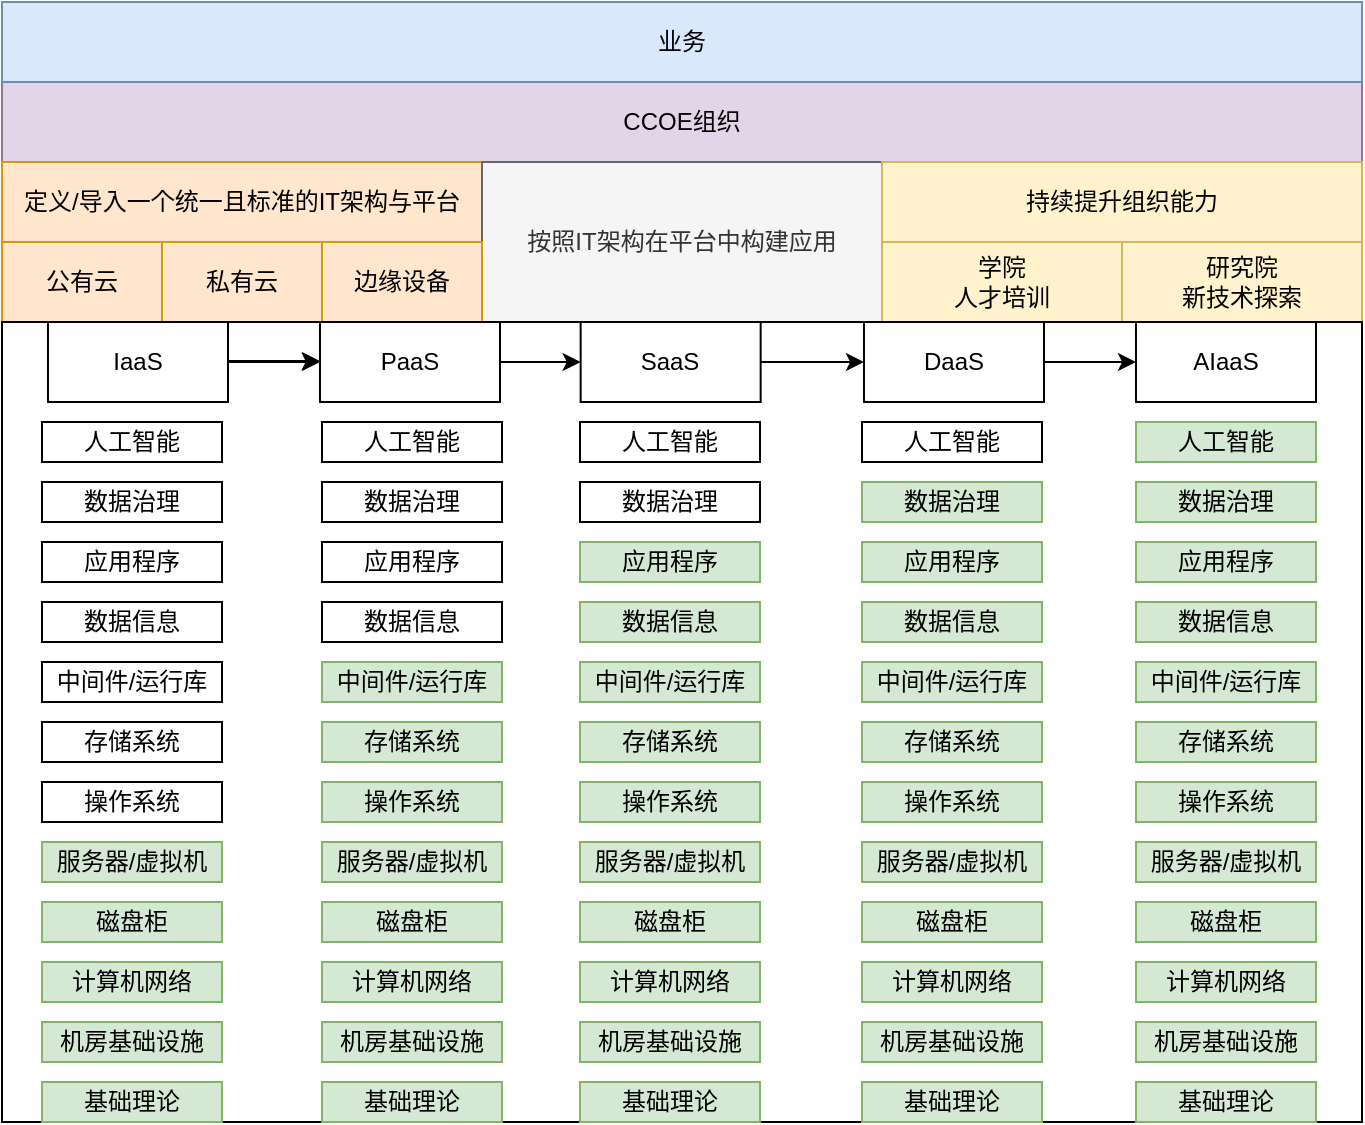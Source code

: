 <mxfile version="22.0.4" type="github">
  <diagram name="Page-1" id="_2jABqcEs_TQi6PSZyCa">
    <mxGraphModel dx="750" dy="522" grid="1" gridSize="10" guides="1" tooltips="1" connect="1" arrows="1" fold="1" page="1" pageScale="1" pageWidth="827" pageHeight="1169" math="0" shadow="0">
      <root>
        <mxCell id="0" />
        <mxCell id="1" parent="0" />
        <mxCell id="MYsSgo4POYtnwkgsz7Fz-1" value="CCOE组织" style="rounded=0;whiteSpace=wrap;html=1;sketch=0;strokeColor=#9673a6;fillColor=#e1d5e7;" parent="1" vertex="1">
          <mxGeometry x="80" y="90" width="680" height="40" as="geometry" />
        </mxCell>
        <mxCell id="MYsSgo4POYtnwkgsz7Fz-2" value="定义/导入一个统一且标准的IT架构与平台" style="rounded=0;whiteSpace=wrap;html=1;sketch=0;strokeColor=#d79b00;fillColor=#ffe6cc;" parent="1" vertex="1">
          <mxGeometry x="80" y="130" width="240" height="40" as="geometry" />
        </mxCell>
        <mxCell id="MYsSgo4POYtnwkgsz7Fz-3" value="按照IT架构在平台中构建应用" style="rounded=0;whiteSpace=wrap;html=1;sketch=0;strokeColor=#666666;fillColor=#f5f5f5;fontColor=#333333;" parent="1" vertex="1">
          <mxGeometry x="320" y="130" width="200" height="80" as="geometry" />
        </mxCell>
        <mxCell id="MYsSgo4POYtnwkgsz7Fz-4" value="持续提升组织能力" style="rounded=0;whiteSpace=wrap;html=1;sketch=0;strokeColor=#d6b656;fillColor=#fff2cc;" parent="1" vertex="1">
          <mxGeometry x="520" y="130" width="240" height="40" as="geometry" />
        </mxCell>
        <mxCell id="MYsSgo4POYtnwkgsz7Fz-5" value="学院&lt;br&gt;人才培训" style="rounded=0;whiteSpace=wrap;html=1;sketch=0;strokeColor=#d6b656;fillColor=#fff2cc;" parent="1" vertex="1">
          <mxGeometry x="520" y="170" width="120" height="40" as="geometry" />
        </mxCell>
        <mxCell id="MYsSgo4POYtnwkgsz7Fz-6" value="研究院&lt;br&gt;新技术探索" style="rounded=0;whiteSpace=wrap;html=1;sketch=0;strokeColor=#d6b656;fillColor=#fff2cc;" parent="1" vertex="1">
          <mxGeometry x="640" y="170" width="120" height="40" as="geometry" />
        </mxCell>
        <UserObject label="业务" link="https://github.com/AdenLin1993" linkTarget="_blank" id="MYsSgo4POYtnwkgsz7Fz-7">
          <mxCell style="rounded=0;whiteSpace=wrap;html=1;sketch=0;strokeColor=#6c8ebf;fillColor=#dae8fc;" parent="1" vertex="1">
            <mxGeometry x="80" y="50" width="680" height="40" as="geometry" />
          </mxCell>
        </UserObject>
        <mxCell id="MYsSgo4POYtnwkgsz7Fz-8" value="公有云" style="rounded=0;whiteSpace=wrap;html=1;fillColor=#ffe6cc;strokeColor=#d79b00;" parent="1" vertex="1">
          <mxGeometry x="80" y="170" width="80" height="40" as="geometry" />
        </mxCell>
        <mxCell id="MYsSgo4POYtnwkgsz7Fz-9" value="私有云" style="rounded=0;whiteSpace=wrap;html=1;fillColor=#ffe6cc;strokeColor=#d79b00;" parent="1" vertex="1">
          <mxGeometry x="160" y="170" width="80" height="40" as="geometry" />
        </mxCell>
        <mxCell id="MYsSgo4POYtnwkgsz7Fz-10" value="边缘设备" style="rounded=0;whiteSpace=wrap;html=1;fillColor=#ffe6cc;strokeColor=#d79b00;" parent="1" vertex="1">
          <mxGeometry x="240" y="170" width="80" height="40" as="geometry" />
        </mxCell>
        <mxCell id="MYsSgo4POYtnwkgsz7Fz-11" value="" style="group" parent="1" connectable="0" vertex="1">
          <mxGeometry x="102.997" y="210" width="657.003" height="400" as="geometry" />
        </mxCell>
        <mxCell id="MYsSgo4POYtnwkgsz7Fz-12" value="" style="rounded=0;whiteSpace=wrap;html=1;sketch=0;strokeColor=default;" parent="MYsSgo4POYtnwkgsz7Fz-11" vertex="1">
          <mxGeometry x="-22.997" width="680" height="400" as="geometry" />
        </mxCell>
        <mxCell id="MYsSgo4POYtnwkgsz7Fz-13" value="AIaaS" style="rounded=0;whiteSpace=wrap;html=1;sketch=0;strokeColor=default;" parent="MYsSgo4POYtnwkgsz7Fz-11" vertex="1">
          <mxGeometry x="544" width="90" height="40" as="geometry" />
        </mxCell>
        <mxCell id="MYsSgo4POYtnwkgsz7Fz-14" style="edgeStyle=orthogonalEdgeStyle;curved=1;rounded=1;sketch=0;orthogonalLoop=1;jettySize=auto;html=1;entryX=0;entryY=0.5;entryDx=0;entryDy=0;" parent="MYsSgo4POYtnwkgsz7Fz-11" source="MYsSgo4POYtnwkgsz7Fz-15" target="MYsSgo4POYtnwkgsz7Fz-13" edge="1">
          <mxGeometry relative="1" as="geometry" />
        </mxCell>
        <mxCell id="MYsSgo4POYtnwkgsz7Fz-15" value="DaaS" style="rounded=0;whiteSpace=wrap;html=1;sketch=0;strokeColor=default;" parent="MYsSgo4POYtnwkgsz7Fz-11" vertex="1">
          <mxGeometry x="408" width="90" height="40" as="geometry" />
        </mxCell>
        <mxCell id="MYsSgo4POYtnwkgsz7Fz-16" style="edgeStyle=orthogonalEdgeStyle;curved=1;rounded=1;sketch=0;orthogonalLoop=1;jettySize=auto;html=1;entryX=0;entryY=0.5;entryDx=0;entryDy=0;" parent="MYsSgo4POYtnwkgsz7Fz-11" source="MYsSgo4POYtnwkgsz7Fz-17" target="MYsSgo4POYtnwkgsz7Fz-15" edge="1">
          <mxGeometry relative="1" as="geometry" />
        </mxCell>
        <mxCell id="MYsSgo4POYtnwkgsz7Fz-17" value="SaaS" style="rounded=0;whiteSpace=wrap;html=1;sketch=0;strokeColor=default;" parent="MYsSgo4POYtnwkgsz7Fz-11" vertex="1">
          <mxGeometry x="266.33" width="90" height="40" as="geometry" />
        </mxCell>
        <mxCell id="MYsSgo4POYtnwkgsz7Fz-18" style="edgeStyle=orthogonalEdgeStyle;curved=1;rounded=1;sketch=0;orthogonalLoop=1;jettySize=auto;html=1;entryX=0;entryY=0.5;entryDx=0;entryDy=0;" parent="MYsSgo4POYtnwkgsz7Fz-11" source="MYsSgo4POYtnwkgsz7Fz-19" target="MYsSgo4POYtnwkgsz7Fz-17" edge="1">
          <mxGeometry relative="1" as="geometry" />
        </mxCell>
        <mxCell id="MYsSgo4POYtnwkgsz7Fz-19" value="PaaS" style="rounded=0;whiteSpace=wrap;html=1;sketch=0;strokeColor=default;" parent="MYsSgo4POYtnwkgsz7Fz-11" vertex="1">
          <mxGeometry x="136" width="90" height="40" as="geometry" />
        </mxCell>
        <mxCell id="MYsSgo4POYtnwkgsz7Fz-20" style="edgeStyle=orthogonalEdgeStyle;curved=1;rounded=1;sketch=0;orthogonalLoop=1;jettySize=auto;html=1;" parent="MYsSgo4POYtnwkgsz7Fz-11" source="MYsSgo4POYtnwkgsz7Fz-21" target="MYsSgo4POYtnwkgsz7Fz-19" edge="1">
          <mxGeometry relative="1" as="geometry" />
        </mxCell>
        <mxCell id="MYsSgo4POYtnwkgsz7Fz-21" value="&lt;span&gt;IaaS&lt;/span&gt;" style="rounded=0;whiteSpace=wrap;html=1;sketch=0;strokeColor=default;" parent="MYsSgo4POYtnwkgsz7Fz-11" vertex="1">
          <mxGeometry width="90" height="40" as="geometry" />
        </mxCell>
        <mxCell id="MYsSgo4POYtnwkgsz7Fz-22" style="edgeStyle=orthogonalEdgeStyle;curved=1;rounded=1;sketch=0;orthogonalLoop=1;jettySize=auto;html=1;" parent="MYsSgo4POYtnwkgsz7Fz-11" edge="1">
          <mxGeometry relative="1" as="geometry">
            <mxPoint x="90.0" y="19.5" as="sourcePoint" />
            <mxPoint x="136.0" y="19.5" as="targetPoint" />
          </mxGeometry>
        </mxCell>
        <mxCell id="MYsSgo4POYtnwkgsz7Fz-23" value="" style="group" parent="1" connectable="0" vertex="1">
          <mxGeometry x="100" y="260" width="90" height="350" as="geometry" />
        </mxCell>
        <mxCell id="MYsSgo4POYtnwkgsz7Fz-24" value="基础理论" style="rounded=0;whiteSpace=wrap;html=1;fillColor=#d5e8d4;strokeColor=#82b366;" parent="MYsSgo4POYtnwkgsz7Fz-23" vertex="1">
          <mxGeometry y="330" width="90" height="20" as="geometry" />
        </mxCell>
        <mxCell id="MYsSgo4POYtnwkgsz7Fz-25" value="存储系统" style="rounded=0;whiteSpace=wrap;html=1;" parent="MYsSgo4POYtnwkgsz7Fz-23" vertex="1">
          <mxGeometry y="150" width="90" height="20" as="geometry" />
        </mxCell>
        <mxCell id="MYsSgo4POYtnwkgsz7Fz-26" value="数据治理" style="rounded=0;whiteSpace=wrap;html=1;" parent="MYsSgo4POYtnwkgsz7Fz-23" vertex="1">
          <mxGeometry y="30" width="90" height="20" as="geometry" />
        </mxCell>
        <mxCell id="MYsSgo4POYtnwkgsz7Fz-27" value="机房基础设施" style="rounded=0;whiteSpace=wrap;html=1;fillColor=#d5e8d4;strokeColor=#82b366;" parent="MYsSgo4POYtnwkgsz7Fz-23" vertex="1">
          <mxGeometry y="300" width="90" height="20" as="geometry" />
        </mxCell>
        <mxCell id="MYsSgo4POYtnwkgsz7Fz-28" value="计算机网络" style="rounded=0;whiteSpace=wrap;html=1;fillColor=#d5e8d4;strokeColor=#82b366;" parent="MYsSgo4POYtnwkgsz7Fz-23" vertex="1">
          <mxGeometry y="270" width="90" height="20" as="geometry" />
        </mxCell>
        <mxCell id="MYsSgo4POYtnwkgsz7Fz-29" value="磁盘柜" style="rounded=0;whiteSpace=wrap;html=1;fillColor=#d5e8d4;strokeColor=#82b366;" parent="MYsSgo4POYtnwkgsz7Fz-23" vertex="1">
          <mxGeometry y="240" width="90" height="20" as="geometry" />
        </mxCell>
        <mxCell id="MYsSgo4POYtnwkgsz7Fz-30" value="服务器/虚拟机" style="rounded=0;whiteSpace=wrap;html=1;fillColor=#d5e8d4;strokeColor=#82b366;" parent="MYsSgo4POYtnwkgsz7Fz-23" vertex="1">
          <mxGeometry y="210" width="90" height="20" as="geometry" />
        </mxCell>
        <mxCell id="MYsSgo4POYtnwkgsz7Fz-31" value="操作系统" style="rounded=0;whiteSpace=wrap;html=1;" parent="MYsSgo4POYtnwkgsz7Fz-23" vertex="1">
          <mxGeometry y="180" width="90" height="20" as="geometry" />
        </mxCell>
        <mxCell id="MYsSgo4POYtnwkgsz7Fz-32" value="中间件/运行库" style="rounded=0;whiteSpace=wrap;html=1;" parent="MYsSgo4POYtnwkgsz7Fz-23" vertex="1">
          <mxGeometry y="120" width="90" height="20" as="geometry" />
        </mxCell>
        <mxCell id="MYsSgo4POYtnwkgsz7Fz-33" value="数据信息" style="rounded=0;whiteSpace=wrap;html=1;" parent="MYsSgo4POYtnwkgsz7Fz-23" vertex="1">
          <mxGeometry y="90" width="90" height="20" as="geometry" />
        </mxCell>
        <mxCell id="MYsSgo4POYtnwkgsz7Fz-34" value="应用程序" style="rounded=0;whiteSpace=wrap;html=1;" parent="MYsSgo4POYtnwkgsz7Fz-23" vertex="1">
          <mxGeometry y="60" width="90" height="20" as="geometry" />
        </mxCell>
        <mxCell id="MYsSgo4POYtnwkgsz7Fz-35" value="人工智能" style="rounded=0;whiteSpace=wrap;html=1;" parent="MYsSgo4POYtnwkgsz7Fz-23" vertex="1">
          <mxGeometry width="90" height="20" as="geometry" />
        </mxCell>
        <mxCell id="MYsSgo4POYtnwkgsz7Fz-36" value="" style="group" parent="1" connectable="0" vertex="1">
          <mxGeometry x="369" y="260" width="90" height="350" as="geometry" />
        </mxCell>
        <mxCell id="MYsSgo4POYtnwkgsz7Fz-37" value="基础理论" style="rounded=0;whiteSpace=wrap;html=1;fillColor=#d5e8d4;strokeColor=#82b366;" parent="MYsSgo4POYtnwkgsz7Fz-36" vertex="1">
          <mxGeometry y="330" width="90" height="20" as="geometry" />
        </mxCell>
        <mxCell id="MYsSgo4POYtnwkgsz7Fz-38" value="存储系统" style="rounded=0;whiteSpace=wrap;html=1;fillColor=#d5e8d4;strokeColor=#82b366;" parent="MYsSgo4POYtnwkgsz7Fz-36" vertex="1">
          <mxGeometry y="150" width="90" height="20" as="geometry" />
        </mxCell>
        <mxCell id="MYsSgo4POYtnwkgsz7Fz-39" value="数据治理" style="rounded=0;whiteSpace=wrap;html=1;" parent="MYsSgo4POYtnwkgsz7Fz-36" vertex="1">
          <mxGeometry y="30" width="90" height="20" as="geometry" />
        </mxCell>
        <mxCell id="MYsSgo4POYtnwkgsz7Fz-40" value="机房基础设施" style="rounded=0;whiteSpace=wrap;html=1;fillColor=#d5e8d4;strokeColor=#82b366;" parent="MYsSgo4POYtnwkgsz7Fz-36" vertex="1">
          <mxGeometry y="300" width="90" height="20" as="geometry" />
        </mxCell>
        <mxCell id="MYsSgo4POYtnwkgsz7Fz-41" value="计算机网络" style="rounded=0;whiteSpace=wrap;html=1;fillColor=#d5e8d4;strokeColor=#82b366;" parent="MYsSgo4POYtnwkgsz7Fz-36" vertex="1">
          <mxGeometry y="270" width="90" height="20" as="geometry" />
        </mxCell>
        <mxCell id="MYsSgo4POYtnwkgsz7Fz-42" value="磁盘柜" style="rounded=0;whiteSpace=wrap;html=1;fillColor=#d5e8d4;strokeColor=#82b366;" parent="MYsSgo4POYtnwkgsz7Fz-36" vertex="1">
          <mxGeometry y="240" width="90" height="20" as="geometry" />
        </mxCell>
        <mxCell id="MYsSgo4POYtnwkgsz7Fz-43" value="服务器/虚拟机" style="rounded=0;whiteSpace=wrap;html=1;fillColor=#d5e8d4;strokeColor=#82b366;" parent="MYsSgo4POYtnwkgsz7Fz-36" vertex="1">
          <mxGeometry y="210" width="90" height="20" as="geometry" />
        </mxCell>
        <mxCell id="MYsSgo4POYtnwkgsz7Fz-44" value="操作系统" style="rounded=0;whiteSpace=wrap;html=1;fillColor=#d5e8d4;strokeColor=#82b366;" parent="MYsSgo4POYtnwkgsz7Fz-36" vertex="1">
          <mxGeometry y="180" width="90" height="20" as="geometry" />
        </mxCell>
        <mxCell id="MYsSgo4POYtnwkgsz7Fz-45" value="中间件/运行库" style="rounded=0;whiteSpace=wrap;html=1;fillColor=#d5e8d4;strokeColor=#82b366;" parent="MYsSgo4POYtnwkgsz7Fz-36" vertex="1">
          <mxGeometry y="120" width="90" height="20" as="geometry" />
        </mxCell>
        <mxCell id="MYsSgo4POYtnwkgsz7Fz-46" value="数据信息" style="rounded=0;whiteSpace=wrap;html=1;fillColor=#d5e8d4;strokeColor=#82b366;" parent="MYsSgo4POYtnwkgsz7Fz-36" vertex="1">
          <mxGeometry y="90" width="90" height="20" as="geometry" />
        </mxCell>
        <mxCell id="MYsSgo4POYtnwkgsz7Fz-47" value="应用程序" style="rounded=0;whiteSpace=wrap;html=1;fillColor=#d5e8d4;strokeColor=#82b366;" parent="MYsSgo4POYtnwkgsz7Fz-36" vertex="1">
          <mxGeometry y="60" width="90" height="20" as="geometry" />
        </mxCell>
        <mxCell id="MYsSgo4POYtnwkgsz7Fz-48" value="人工智能" style="rounded=0;whiteSpace=wrap;html=1;" parent="MYsSgo4POYtnwkgsz7Fz-36" vertex="1">
          <mxGeometry width="90" height="20" as="geometry" />
        </mxCell>
        <mxCell id="MYsSgo4POYtnwkgsz7Fz-49" value="" style="group" parent="1" connectable="0" vertex="1">
          <mxGeometry x="240" y="260" width="90" height="350" as="geometry" />
        </mxCell>
        <mxCell id="MYsSgo4POYtnwkgsz7Fz-50" value="基础理论" style="rounded=0;whiteSpace=wrap;html=1;fillColor=#d5e8d4;strokeColor=#82b366;" parent="MYsSgo4POYtnwkgsz7Fz-49" vertex="1">
          <mxGeometry y="330" width="90" height="20" as="geometry" />
        </mxCell>
        <mxCell id="MYsSgo4POYtnwkgsz7Fz-51" value="存储系统" style="rounded=0;whiteSpace=wrap;html=1;fillColor=#d5e8d4;strokeColor=#82b366;" parent="MYsSgo4POYtnwkgsz7Fz-49" vertex="1">
          <mxGeometry y="150" width="90" height="20" as="geometry" />
        </mxCell>
        <mxCell id="MYsSgo4POYtnwkgsz7Fz-52" value="数据治理" style="rounded=0;whiteSpace=wrap;html=1;" parent="MYsSgo4POYtnwkgsz7Fz-49" vertex="1">
          <mxGeometry y="30" width="90" height="20" as="geometry" />
        </mxCell>
        <mxCell id="MYsSgo4POYtnwkgsz7Fz-53" value="机房基础设施" style="rounded=0;whiteSpace=wrap;html=1;fillColor=#d5e8d4;strokeColor=#82b366;" parent="MYsSgo4POYtnwkgsz7Fz-49" vertex="1">
          <mxGeometry y="300" width="90" height="20" as="geometry" />
        </mxCell>
        <mxCell id="MYsSgo4POYtnwkgsz7Fz-54" value="计算机网络" style="rounded=0;whiteSpace=wrap;html=1;fillColor=#d5e8d4;strokeColor=#82b366;" parent="MYsSgo4POYtnwkgsz7Fz-49" vertex="1">
          <mxGeometry y="270" width="90" height="20" as="geometry" />
        </mxCell>
        <mxCell id="MYsSgo4POYtnwkgsz7Fz-55" value="磁盘柜" style="rounded=0;whiteSpace=wrap;html=1;fillColor=#d5e8d4;strokeColor=#82b366;" parent="MYsSgo4POYtnwkgsz7Fz-49" vertex="1">
          <mxGeometry y="240" width="90" height="20" as="geometry" />
        </mxCell>
        <mxCell id="MYsSgo4POYtnwkgsz7Fz-56" value="服务器/虚拟机" style="rounded=0;whiteSpace=wrap;html=1;fillColor=#d5e8d4;strokeColor=#82b366;" parent="MYsSgo4POYtnwkgsz7Fz-49" vertex="1">
          <mxGeometry y="210" width="90" height="20" as="geometry" />
        </mxCell>
        <mxCell id="MYsSgo4POYtnwkgsz7Fz-57" value="操作系统" style="rounded=0;whiteSpace=wrap;html=1;fillColor=#d5e8d4;strokeColor=#82b366;" parent="MYsSgo4POYtnwkgsz7Fz-49" vertex="1">
          <mxGeometry y="180" width="90" height="20" as="geometry" />
        </mxCell>
        <mxCell id="MYsSgo4POYtnwkgsz7Fz-58" value="中间件/运行库" style="rounded=0;whiteSpace=wrap;html=1;fillColor=#d5e8d4;strokeColor=#82b366;" parent="MYsSgo4POYtnwkgsz7Fz-49" vertex="1">
          <mxGeometry y="120" width="90" height="20" as="geometry" />
        </mxCell>
        <mxCell id="MYsSgo4POYtnwkgsz7Fz-59" value="数据信息" style="rounded=0;whiteSpace=wrap;html=1;" parent="MYsSgo4POYtnwkgsz7Fz-49" vertex="1">
          <mxGeometry y="90" width="90" height="20" as="geometry" />
        </mxCell>
        <mxCell id="MYsSgo4POYtnwkgsz7Fz-60" value="应用程序" style="rounded=0;whiteSpace=wrap;html=1;" parent="MYsSgo4POYtnwkgsz7Fz-49" vertex="1">
          <mxGeometry y="60" width="90" height="20" as="geometry" />
        </mxCell>
        <mxCell id="MYsSgo4POYtnwkgsz7Fz-61" value="人工智能" style="rounded=0;whiteSpace=wrap;html=1;" parent="MYsSgo4POYtnwkgsz7Fz-49" vertex="1">
          <mxGeometry width="90" height="20" as="geometry" />
        </mxCell>
        <mxCell id="MYsSgo4POYtnwkgsz7Fz-62" value="" style="group" parent="1" connectable="0" vertex="1">
          <mxGeometry x="647" y="260" width="90" height="350" as="geometry" />
        </mxCell>
        <mxCell id="MYsSgo4POYtnwkgsz7Fz-63" value="基础理论" style="rounded=0;whiteSpace=wrap;html=1;fillColor=#d5e8d4;strokeColor=#82b366;" parent="MYsSgo4POYtnwkgsz7Fz-62" vertex="1">
          <mxGeometry y="330" width="90" height="20" as="geometry" />
        </mxCell>
        <mxCell id="MYsSgo4POYtnwkgsz7Fz-64" value="存储系统" style="rounded=0;whiteSpace=wrap;html=1;fillColor=#d5e8d4;strokeColor=#82b366;" parent="MYsSgo4POYtnwkgsz7Fz-62" vertex="1">
          <mxGeometry y="150" width="90" height="20" as="geometry" />
        </mxCell>
        <mxCell id="MYsSgo4POYtnwkgsz7Fz-65" value="数据治理" style="rounded=0;whiteSpace=wrap;html=1;fillColor=#d5e8d4;strokeColor=#82b366;" parent="MYsSgo4POYtnwkgsz7Fz-62" vertex="1">
          <mxGeometry y="30" width="90" height="20" as="geometry" />
        </mxCell>
        <mxCell id="MYsSgo4POYtnwkgsz7Fz-66" value="机房基础设施" style="rounded=0;whiteSpace=wrap;html=1;fillColor=#d5e8d4;strokeColor=#82b366;" parent="MYsSgo4POYtnwkgsz7Fz-62" vertex="1">
          <mxGeometry y="300" width="90" height="20" as="geometry" />
        </mxCell>
        <mxCell id="MYsSgo4POYtnwkgsz7Fz-67" value="计算机网络" style="rounded=0;whiteSpace=wrap;html=1;fillColor=#d5e8d4;strokeColor=#82b366;" parent="MYsSgo4POYtnwkgsz7Fz-62" vertex="1">
          <mxGeometry y="270" width="90" height="20" as="geometry" />
        </mxCell>
        <mxCell id="MYsSgo4POYtnwkgsz7Fz-68" value="磁盘柜" style="rounded=0;whiteSpace=wrap;html=1;fillColor=#d5e8d4;strokeColor=#82b366;" parent="MYsSgo4POYtnwkgsz7Fz-62" vertex="1">
          <mxGeometry y="240" width="90" height="20" as="geometry" />
        </mxCell>
        <mxCell id="MYsSgo4POYtnwkgsz7Fz-69" value="服务器/虚拟机" style="rounded=0;whiteSpace=wrap;html=1;fillColor=#d5e8d4;strokeColor=#82b366;" parent="MYsSgo4POYtnwkgsz7Fz-62" vertex="1">
          <mxGeometry y="210" width="90" height="20" as="geometry" />
        </mxCell>
        <mxCell id="MYsSgo4POYtnwkgsz7Fz-70" value="操作系统" style="rounded=0;whiteSpace=wrap;html=1;fillColor=#d5e8d4;strokeColor=#82b366;" parent="MYsSgo4POYtnwkgsz7Fz-62" vertex="1">
          <mxGeometry y="180" width="90" height="20" as="geometry" />
        </mxCell>
        <mxCell id="MYsSgo4POYtnwkgsz7Fz-71" value="中间件/运行库" style="rounded=0;whiteSpace=wrap;html=1;fillColor=#d5e8d4;strokeColor=#82b366;" parent="MYsSgo4POYtnwkgsz7Fz-62" vertex="1">
          <mxGeometry y="120" width="90" height="20" as="geometry" />
        </mxCell>
        <mxCell id="MYsSgo4POYtnwkgsz7Fz-72" value="数据信息" style="rounded=0;whiteSpace=wrap;html=1;fillColor=#d5e8d4;strokeColor=#82b366;" parent="MYsSgo4POYtnwkgsz7Fz-62" vertex="1">
          <mxGeometry y="90" width="90" height="20" as="geometry" />
        </mxCell>
        <mxCell id="MYsSgo4POYtnwkgsz7Fz-73" value="应用程序" style="rounded=0;whiteSpace=wrap;html=1;fillColor=#d5e8d4;strokeColor=#82b366;" parent="MYsSgo4POYtnwkgsz7Fz-62" vertex="1">
          <mxGeometry y="60" width="90" height="20" as="geometry" />
        </mxCell>
        <mxCell id="MYsSgo4POYtnwkgsz7Fz-74" value="人工智能" style="rounded=0;whiteSpace=wrap;html=1;fillColor=#d5e8d4;strokeColor=#82b366;" parent="MYsSgo4POYtnwkgsz7Fz-62" vertex="1">
          <mxGeometry width="90" height="20" as="geometry" />
        </mxCell>
        <mxCell id="MYsSgo4POYtnwkgsz7Fz-75" value="基础理论" style="rounded=0;whiteSpace=wrap;html=1;fillColor=#d5e8d4;strokeColor=#82b366;" parent="1" vertex="1">
          <mxGeometry x="510" y="590" width="90" height="20" as="geometry" />
        </mxCell>
        <mxCell id="MYsSgo4POYtnwkgsz7Fz-76" value="存储系统" style="rounded=0;whiteSpace=wrap;html=1;fillColor=#d5e8d4;strokeColor=#82b366;" parent="1" vertex="1">
          <mxGeometry x="510" y="410" width="90" height="20" as="geometry" />
        </mxCell>
        <mxCell id="MYsSgo4POYtnwkgsz7Fz-77" value="数据治理" style="rounded=0;whiteSpace=wrap;html=1;fillColor=#d5e8d4;strokeColor=#82b366;" parent="1" vertex="1">
          <mxGeometry x="510" y="290" width="90" height="20" as="geometry" />
        </mxCell>
        <mxCell id="MYsSgo4POYtnwkgsz7Fz-78" value="机房基础设施" style="rounded=0;whiteSpace=wrap;html=1;fillColor=#d5e8d4;strokeColor=#82b366;" parent="1" vertex="1">
          <mxGeometry x="510" y="560" width="90" height="20" as="geometry" />
        </mxCell>
        <mxCell id="MYsSgo4POYtnwkgsz7Fz-79" value="计算机网络" style="rounded=0;whiteSpace=wrap;html=1;fillColor=#d5e8d4;strokeColor=#82b366;" parent="1" vertex="1">
          <mxGeometry x="510" y="530" width="90" height="20" as="geometry" />
        </mxCell>
        <mxCell id="MYsSgo4POYtnwkgsz7Fz-80" value="磁盘柜" style="rounded=0;whiteSpace=wrap;html=1;fillColor=#d5e8d4;strokeColor=#82b366;" parent="1" vertex="1">
          <mxGeometry x="510" y="500" width="90" height="20" as="geometry" />
        </mxCell>
        <mxCell id="MYsSgo4POYtnwkgsz7Fz-81" value="服务器/虚拟机" style="rounded=0;whiteSpace=wrap;html=1;fillColor=#d5e8d4;strokeColor=#82b366;" parent="1" vertex="1">
          <mxGeometry x="510" y="470" width="90" height="20" as="geometry" />
        </mxCell>
        <mxCell id="MYsSgo4POYtnwkgsz7Fz-82" value="操作系统" style="rounded=0;whiteSpace=wrap;html=1;fillColor=#d5e8d4;strokeColor=#82b366;" parent="1" vertex="1">
          <mxGeometry x="510" y="440" width="90" height="20" as="geometry" />
        </mxCell>
        <mxCell id="MYsSgo4POYtnwkgsz7Fz-83" value="中间件/运行库" style="rounded=0;whiteSpace=wrap;html=1;fillColor=#d5e8d4;strokeColor=#82b366;" parent="1" vertex="1">
          <mxGeometry x="510" y="380" width="90" height="20" as="geometry" />
        </mxCell>
        <mxCell id="MYsSgo4POYtnwkgsz7Fz-84" value="数据信息" style="rounded=0;whiteSpace=wrap;html=1;fillColor=#d5e8d4;strokeColor=#82b366;" parent="1" vertex="1">
          <mxGeometry x="510" y="350" width="90" height="20" as="geometry" />
        </mxCell>
        <mxCell id="MYsSgo4POYtnwkgsz7Fz-85" value="应用程序" style="rounded=0;whiteSpace=wrap;html=1;fillColor=#d5e8d4;strokeColor=#82b366;" parent="1" vertex="1">
          <mxGeometry x="510" y="320" width="90" height="20" as="geometry" />
        </mxCell>
        <mxCell id="MYsSgo4POYtnwkgsz7Fz-86" value="人工智能" style="rounded=0;whiteSpace=wrap;html=1;" parent="1" vertex="1">
          <mxGeometry x="510" y="260" width="90" height="20" as="geometry" />
        </mxCell>
      </root>
    </mxGraphModel>
  </diagram>
</mxfile>
